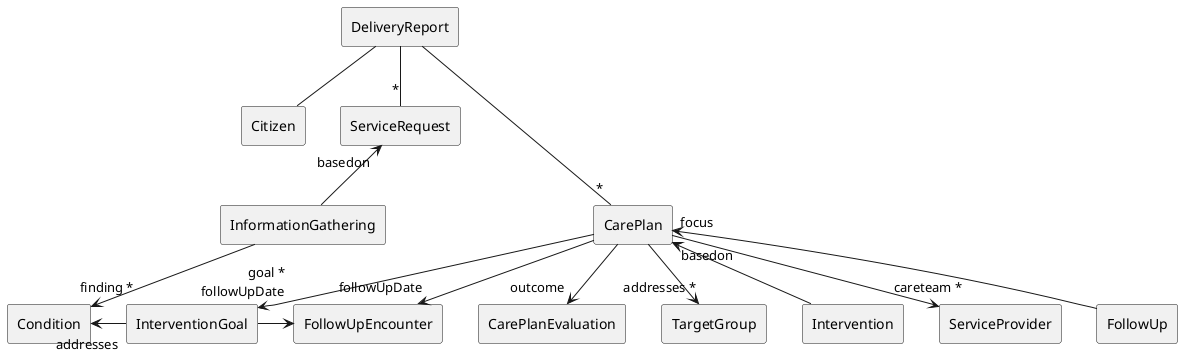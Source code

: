@startuml DeliveryReport
'left to right direction

rectangle "DeliveryReport" as report

rectangle "Citizen" as citizen
rectangle "ServiceRequest" as request

rectangle "InformationGathering" as information
rectangle "Condition" as condition

rectangle "CarePlan" as careplan

rectangle "CarePlanEvaluation" as careplanevaluation
rectangle "InterventionGoal" as goal

rectangle "TargetGroup" as targetgroup

rectangle "Intervention" as intervention
rectangle "ServiceProvider" as provider

rectangle "FollowUp" as followup

rectangle "FollowUpEncounter" as encounter

report -- citizen
report --"*" request
report --"*" careplan

information -->"finding *" condition

request "basedon"<-- information
careplan -->"goal *\n" goal
careplan -->"outcome" careplanevaluation
careplan -->"addresses *" targetgroup
careplan "basedon"<-- intervention
careplan -->"careteam *" provider
careplan "focus"<-- followup
condition "addresses"<- goal

careplan -->"followUpDate" encounter
goal ->"followUpDate" encounter
@enduml